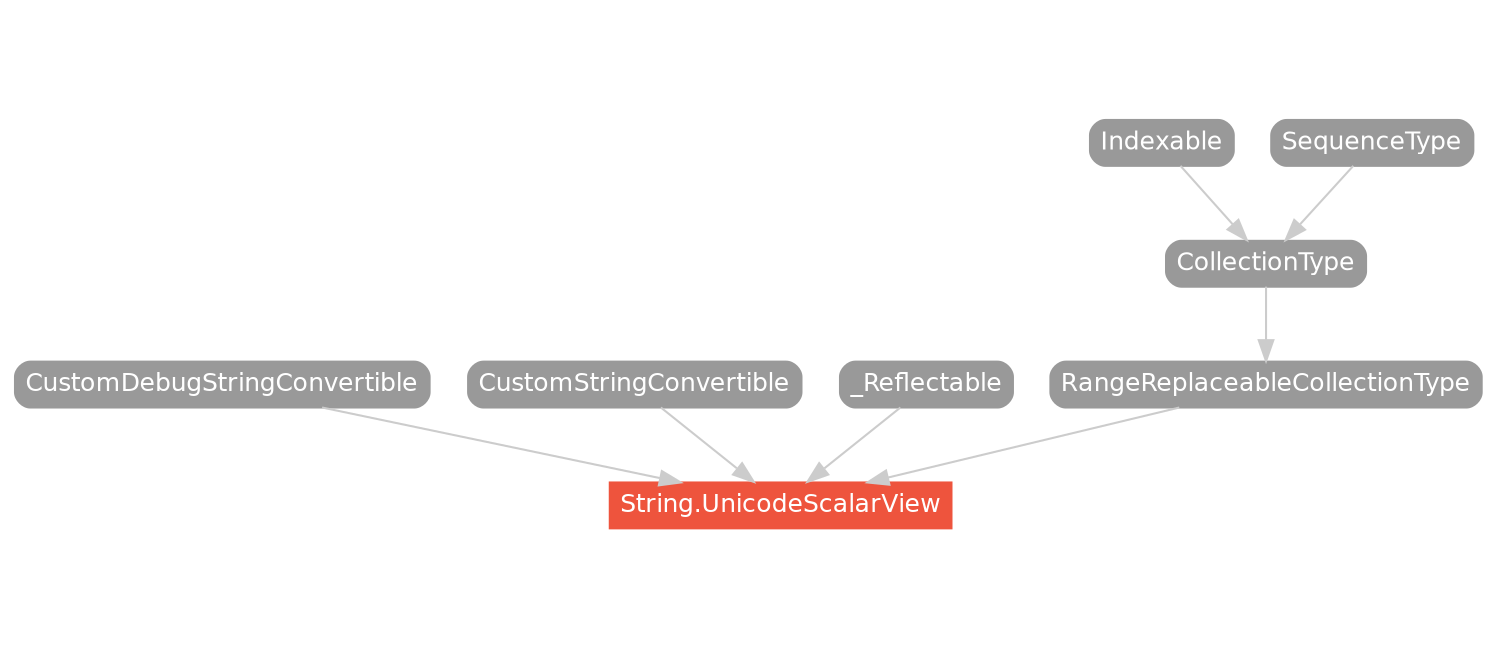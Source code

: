 strict digraph "String.UnicodeScalarView - Type Hierarchy - SwiftDoc.cn" {
    pad="0.1,0.8"
    node [shape=box, style="filled,rounded", color="#999999", fillcolor="#999999", fontcolor=white, fontname=Helvetica, fontnames="Helvetica,sansserif", fontsize=12, margin="0.07,0.05", height="0.3"]
    edge [color="#cccccc"]
    "CollectionType" [URL="/protocol/CollectionType/hierarchy/"]
    "CustomDebugStringConvertible" [URL="/protocol/CustomDebugStringConvertible/hierarchy/"]
    "CustomStringConvertible" [URL="/protocol/CustomStringConvertible/hierarchy/"]
    "Indexable" [URL="/protocol/Indexable/hierarchy/"]
    "RangeReplaceableCollectionType" [URL="/protocol/RangeReplaceableCollectionType/hierarchy/"]
    "SequenceType" [URL="/protocol/SequenceType/hierarchy/"]
    "String.UnicodeScalarView" [URL="/type/String.UnicodeScalarView/", style="filled", fillcolor="#ee543d", color="#ee543d"]
    "_Reflectable" [URL="/protocol/_Reflectable/hierarchy/"]    "_Reflectable" -> "String.UnicodeScalarView"
    "CustomStringConvertible" -> "String.UnicodeScalarView"
    "CustomDebugStringConvertible" -> "String.UnicodeScalarView"
    "RangeReplaceableCollectionType" -> "String.UnicodeScalarView"
    "CollectionType" -> "RangeReplaceableCollectionType"
    "Indexable" -> "CollectionType"
    "SequenceType" -> "CollectionType"
    subgraph Types {
        rank = max; "String.UnicodeScalarView";
    }
}